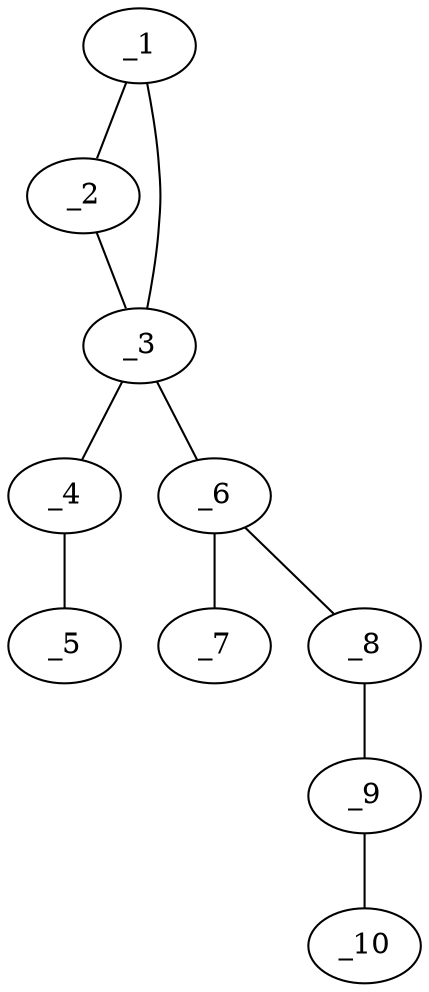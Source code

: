 graph molid666530 {
	_1	 [charge=0,
		chem=1,
		symbol="C  ",
		x=2,
		y="-0.5"];
	_2	 [charge=0,
		chem=1,
		symbol="C  ",
		x=2,
		y="0.5"];
	_1 -- _2	 [valence=1];
	_3	 [charge=0,
		chem=1,
		symbol="C  ",
		x="2.866",
		y=0];
	_1 -- _3	 [valence=1];
	_2 -- _3	 [valence=1];
	_4	 [charge=0,
		chem=1,
		symbol="C  ",
		x="3.366",
		y="-0.866"];
	_3 -- _4	 [valence=1];
	_6	 [charge=0,
		chem=1,
		symbol="C  ",
		x="3.366",
		y="0.866"];
	_3 -- _6	 [valence=1];
	_5	 [charge=0,
		chem=4,
		symbol="N  ",
		x="3.866",
		y="-1.7321"];
	_4 -- _5	 [valence=3];
	_7	 [charge=0,
		chem=2,
		symbol="O  ",
		x="2.866",
		y="1.732"];
	_6 -- _7	 [valence=2];
	_8	 [charge=0,
		chem=2,
		symbol="O  ",
		x="4.366",
		y="0.866"];
	_6 -- _8	 [valence=1];
	_9	 [charge=0,
		chem=1,
		symbol="C  ",
		x="4.866",
		y="1.7321"];
	_8 -- _9	 [valence=1];
	_10	 [charge=0,
		chem=1,
		symbol="C  ",
		x="5.866",
		y="1.7321"];
	_9 -- _10	 [valence=1];
}
